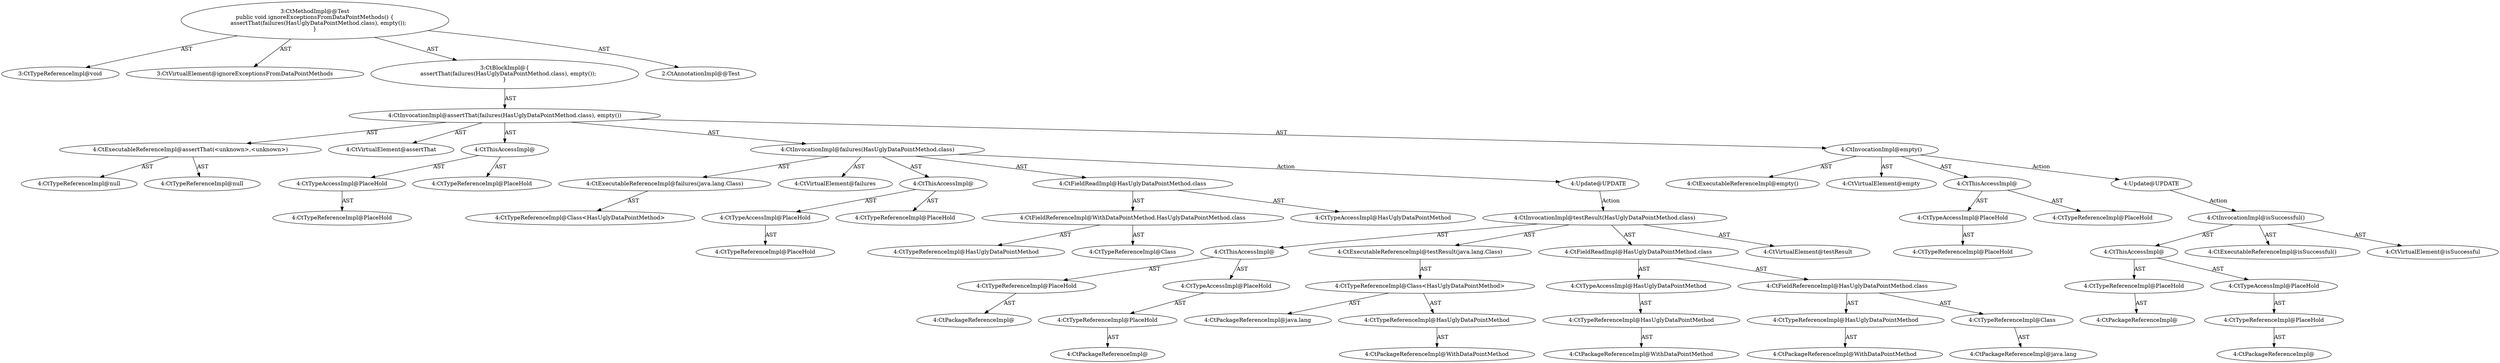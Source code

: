 digraph "ignoreExceptionsFromDataPointMethods#?" {
0 [label="3:CtTypeReferenceImpl@void" shape=ellipse]
1 [label="3:CtVirtualElement@ignoreExceptionsFromDataPointMethods" shape=ellipse]
2 [label="4:CtExecutableReferenceImpl@assertThat(<unknown>,<unknown>)" shape=ellipse]
3 [label="4:CtTypeReferenceImpl@null" shape=ellipse]
4 [label="4:CtTypeReferenceImpl@null" shape=ellipse]
5 [label="4:CtVirtualElement@assertThat" shape=ellipse]
6 [label="4:CtTypeAccessImpl@PlaceHold" shape=ellipse]
7 [label="4:CtTypeReferenceImpl@PlaceHold" shape=ellipse]
8 [label="4:CtThisAccessImpl@" shape=ellipse]
9 [label="4:CtTypeReferenceImpl@PlaceHold" shape=ellipse]
10 [label="4:CtExecutableReferenceImpl@failures(java.lang.Class)" shape=ellipse]
11 [label="4:CtTypeReferenceImpl@Class<HasUglyDataPointMethod>" shape=ellipse]
12 [label="4:CtVirtualElement@failures" shape=ellipse]
13 [label="4:CtTypeAccessImpl@PlaceHold" shape=ellipse]
14 [label="4:CtTypeReferenceImpl@PlaceHold" shape=ellipse]
15 [label="4:CtThisAccessImpl@" shape=ellipse]
16 [label="4:CtTypeReferenceImpl@PlaceHold" shape=ellipse]
17 [label="4:CtFieldReferenceImpl@WithDataPointMethod.HasUglyDataPointMethod.class" shape=ellipse]
18 [label="4:CtTypeReferenceImpl@HasUglyDataPointMethod" shape=ellipse]
19 [label="4:CtTypeReferenceImpl@Class" shape=ellipse]
20 [label="4:CtFieldReadImpl@HasUglyDataPointMethod.class" shape=ellipse]
21 [label="4:CtTypeAccessImpl@HasUglyDataPointMethod" shape=ellipse]
22 [label="4:CtInvocationImpl@failures(HasUglyDataPointMethod.class)" shape=ellipse]
23 [label="4:CtExecutableReferenceImpl@empty()" shape=ellipse]
24 [label="4:CtVirtualElement@empty" shape=ellipse]
25 [label="4:CtTypeAccessImpl@PlaceHold" shape=ellipse]
26 [label="4:CtTypeReferenceImpl@PlaceHold" shape=ellipse]
27 [label="4:CtThisAccessImpl@" shape=ellipse]
28 [label="4:CtTypeReferenceImpl@PlaceHold" shape=ellipse]
29 [label="4:CtInvocationImpl@empty()" shape=ellipse]
30 [label="4:CtInvocationImpl@assertThat(failures(HasUglyDataPointMethod.class), empty())" shape=ellipse]
31 [label="3:CtBlockImpl@\{
    assertThat(failures(HasUglyDataPointMethod.class), empty());
\}" shape=ellipse]
32 [label="3:CtMethodImpl@@Test
public void ignoreExceptionsFromDataPointMethods() \{
    assertThat(failures(HasUglyDataPointMethod.class), empty());
\}" shape=ellipse]
33 [label="2:CtAnnotationImpl@@Test" shape=ellipse]
34 [label="4:Update@UPDATE" shape=ellipse]
35 [label="4:CtPackageReferenceImpl@" shape=ellipse]
36 [label="4:CtTypeReferenceImpl@PlaceHold" shape=ellipse]
37 [label="4:CtPackageReferenceImpl@" shape=ellipse]
38 [label="4:CtTypeReferenceImpl@PlaceHold" shape=ellipse]
39 [label="4:CtTypeAccessImpl@PlaceHold" shape=ellipse]
40 [label="4:CtThisAccessImpl@" shape=ellipse]
41 [label="4:CtPackageReferenceImpl@java.lang" shape=ellipse]
42 [label="4:CtPackageReferenceImpl@WithDataPointMethod" shape=ellipse]
43 [label="4:CtTypeReferenceImpl@HasUglyDataPointMethod" shape=ellipse]
44 [label="4:CtTypeReferenceImpl@Class<HasUglyDataPointMethod>" shape=ellipse]
45 [label="4:CtExecutableReferenceImpl@testResult(java.lang.Class)" shape=ellipse]
46 [label="4:CtPackageReferenceImpl@WithDataPointMethod" shape=ellipse]
47 [label="4:CtTypeReferenceImpl@HasUglyDataPointMethod" shape=ellipse]
48 [label="4:CtTypeAccessImpl@HasUglyDataPointMethod" shape=ellipse]
49 [label="4:CtPackageReferenceImpl@WithDataPointMethod" shape=ellipse]
50 [label="4:CtTypeReferenceImpl@HasUglyDataPointMethod" shape=ellipse]
51 [label="4:CtPackageReferenceImpl@java.lang" shape=ellipse]
52 [label="4:CtTypeReferenceImpl@Class" shape=ellipse]
53 [label="4:CtFieldReferenceImpl@HasUglyDataPointMethod.class" shape=ellipse]
54 [label="4:CtFieldReadImpl@HasUglyDataPointMethod.class" shape=ellipse]
55 [label="4:CtInvocationImpl@testResult(HasUglyDataPointMethod.class)" shape=ellipse]
56 [label="4:CtVirtualElement@testResult" shape=ellipse]
57 [label="4:Update@UPDATE" shape=ellipse]
58 [label="4:CtPackageReferenceImpl@" shape=ellipse]
59 [label="4:CtTypeReferenceImpl@PlaceHold" shape=ellipse]
60 [label="4:CtPackageReferenceImpl@" shape=ellipse]
61 [label="4:CtTypeReferenceImpl@PlaceHold" shape=ellipse]
62 [label="4:CtTypeAccessImpl@PlaceHold" shape=ellipse]
63 [label="4:CtThisAccessImpl@" shape=ellipse]
64 [label="4:CtExecutableReferenceImpl@isSuccessful()" shape=ellipse]
65 [label="4:CtInvocationImpl@isSuccessful()" shape=ellipse]
66 [label="4:CtVirtualElement@isSuccessful" shape=ellipse]
2 -> 3 [label="AST"];
2 -> 4 [label="AST"];
6 -> 7 [label="AST"];
8 -> 9 [label="AST"];
8 -> 6 [label="AST"];
10 -> 11 [label="AST"];
13 -> 14 [label="AST"];
15 -> 16 [label="AST"];
15 -> 13 [label="AST"];
17 -> 18 [label="AST"];
17 -> 19 [label="AST"];
20 -> 21 [label="AST"];
20 -> 17 [label="AST"];
22 -> 12 [label="AST"];
22 -> 15 [label="AST"];
22 -> 10 [label="AST"];
22 -> 20 [label="AST"];
22 -> 34 [label="Action"];
25 -> 26 [label="AST"];
27 -> 28 [label="AST"];
27 -> 25 [label="AST"];
29 -> 24 [label="AST"];
29 -> 27 [label="AST"];
29 -> 23 [label="AST"];
29 -> 57 [label="Action"];
30 -> 5 [label="AST"];
30 -> 8 [label="AST"];
30 -> 2 [label="AST"];
30 -> 22 [label="AST"];
30 -> 29 [label="AST"];
31 -> 30 [label="AST"];
32 -> 1 [label="AST"];
32 -> 33 [label="AST"];
32 -> 0 [label="AST"];
32 -> 31 [label="AST"];
34 -> 55 [label="Action"];
36 -> 35 [label="AST"];
38 -> 37 [label="AST"];
39 -> 38 [label="AST"];
40 -> 36 [label="AST"];
40 -> 39 [label="AST"];
43 -> 42 [label="AST"];
44 -> 41 [label="AST"];
44 -> 43 [label="AST"];
45 -> 44 [label="AST"];
47 -> 46 [label="AST"];
48 -> 47 [label="AST"];
50 -> 49 [label="AST"];
52 -> 51 [label="AST"];
53 -> 50 [label="AST"];
53 -> 52 [label="AST"];
54 -> 48 [label="AST"];
54 -> 53 [label="AST"];
55 -> 56 [label="AST"];
55 -> 40 [label="AST"];
55 -> 45 [label="AST"];
55 -> 54 [label="AST"];
57 -> 65 [label="Action"];
59 -> 58 [label="AST"];
61 -> 60 [label="AST"];
62 -> 61 [label="AST"];
63 -> 59 [label="AST"];
63 -> 62 [label="AST"];
65 -> 66 [label="AST"];
65 -> 63 [label="AST"];
65 -> 64 [label="AST"];
}
